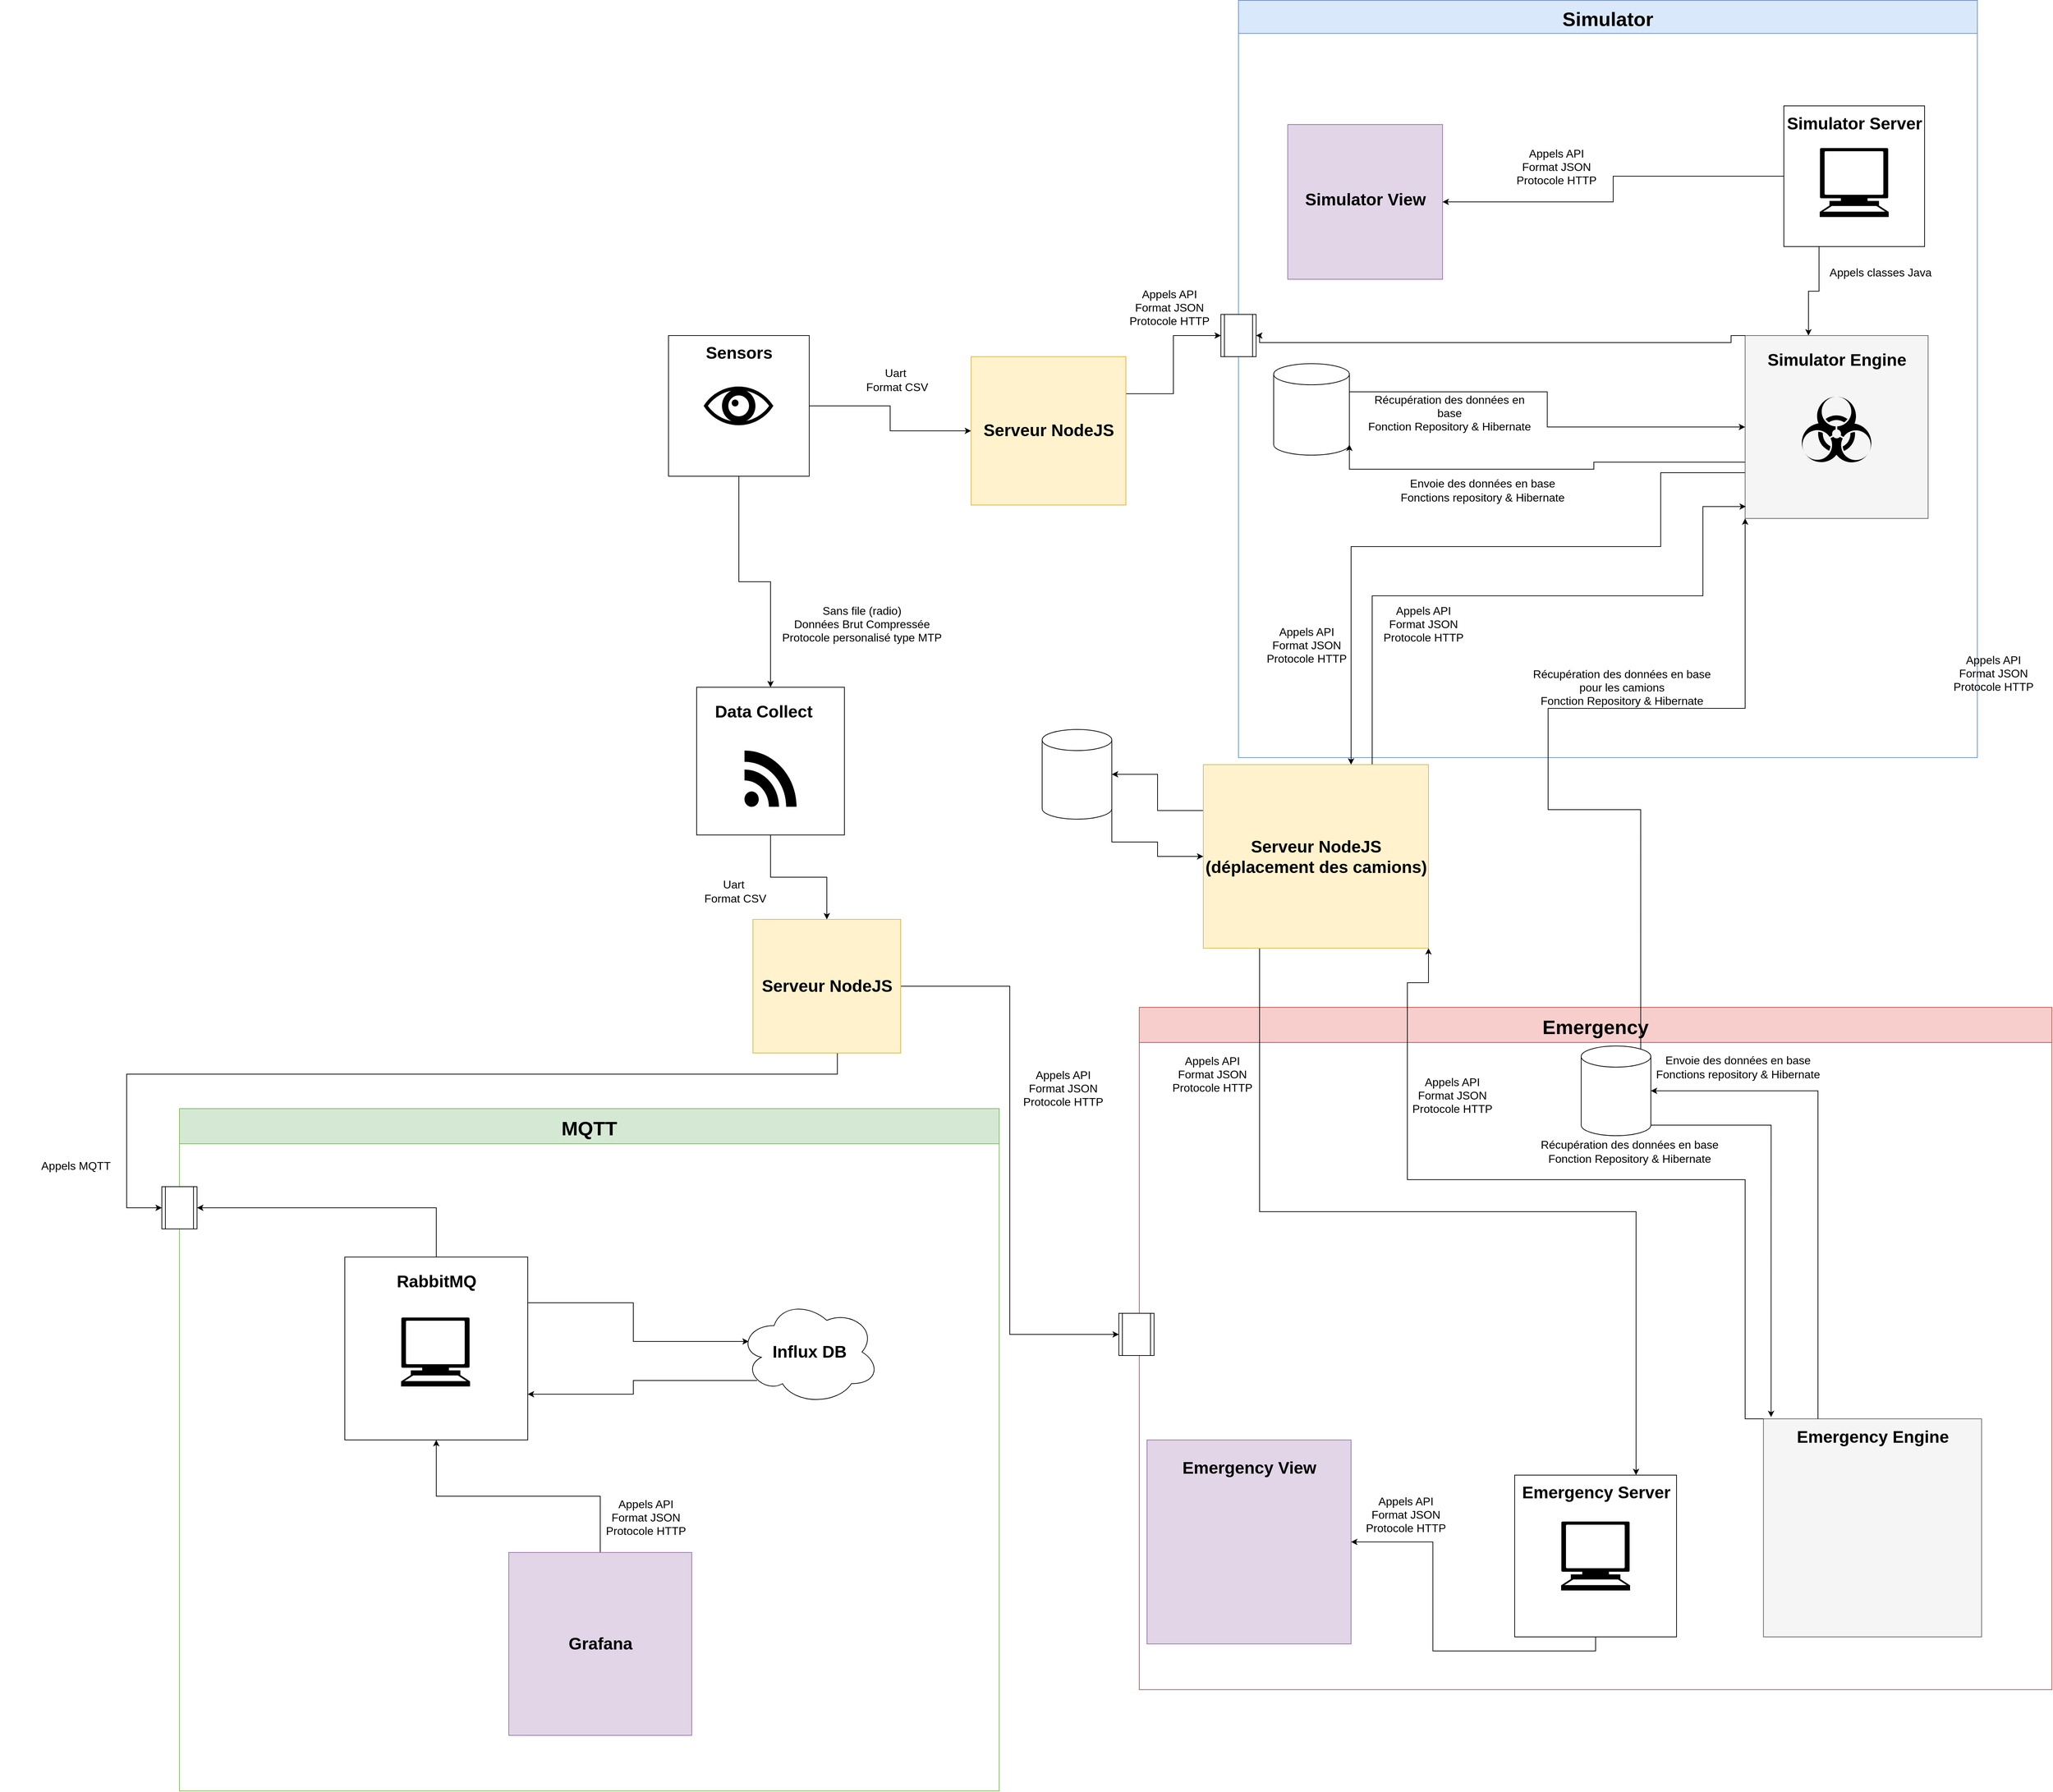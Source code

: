 <mxfile version="14.0.1" type="github">
  <diagram id="p3vPmYisS7ZTwc7BDrno" name="Page-1">
    <mxGraphModel dx="4600" dy="2773" grid="1" gridSize="10" guides="1" tooltips="1" connect="1" arrows="1" fold="1" page="1" pageScale="1" pageWidth="827" pageHeight="1169" math="0" shadow="0" extFonts="Permanent Marker^https://fonts.googleapis.com/css?family=Permanent+Marker">
      <root>
        <mxCell id="0" />
        <mxCell id="1" parent="0" />
        <mxCell id="Op86OD81ZePwcXdHFRyQ-135" value="Emergency" style="swimlane;labelBackgroundColor=none;fillColor=#f8cecc;fontSize=28;strokeColor=#b85450;shadow=0;rounded=0;startSize=50;" parent="1" vertex="1">
          <mxGeometry x="199" y="1165" width="1297" height="970" as="geometry" />
        </mxCell>
        <mxCell id="Op86OD81ZePwcXdHFRyQ-130" value="Appels API&lt;br style=&quot;font-size: 16px;&quot;&gt;Format JSON&lt;br style=&quot;font-size: 16px;&quot;&gt;Protocole HTTP" style="text;html=1;strokeColor=none;fillColor=none;align=center;verticalAlign=middle;whiteSpace=wrap;rounded=0;fontSize=16;" parent="Op86OD81ZePwcXdHFRyQ-135" vertex="1">
          <mxGeometry x="271" y="711" width="216" height="20" as="geometry" />
        </mxCell>
        <mxCell id="Op86OD81ZePwcXdHFRyQ-114" value="Envoie des données en base&lt;br style=&quot;font-size: 16px;&quot;&gt;Fonctions repository &amp;amp; Hibernate" style="text;html=1;strokeColor=none;fillColor=none;align=center;verticalAlign=middle;whiteSpace=wrap;rounded=0;fontSize=16;" parent="Op86OD81ZePwcXdHFRyQ-135" vertex="1">
          <mxGeometry x="731" y="75" width="240" height="20" as="geometry" />
        </mxCell>
        <mxCell id="Op86OD81ZePwcXdHFRyQ-78" value="" style="shape=process;whiteSpace=wrap;html=1;backgroundOutline=1;rotation=0;" parent="Op86OD81ZePwcXdHFRyQ-135" vertex="1">
          <mxGeometry x="-29" y="435" width="50" height="60" as="geometry" />
        </mxCell>
        <mxCell id="Op86OD81ZePwcXdHFRyQ-7" value="" style="shape=cylinder3;whiteSpace=wrap;html=1;boundedLbl=1;backgroundOutline=1;size=15;" parent="Op86OD81ZePwcXdHFRyQ-135" vertex="1">
          <mxGeometry x="628" y="55" width="99" height="127.5" as="geometry" />
        </mxCell>
        <mxCell id="Op86OD81ZePwcXdHFRyQ-113" value="Récupération des données en base&lt;br style=&quot;font-size: 16px;&quot;&gt;Fonction Repository &amp;amp; Hibernate" style="text;html=1;strokeColor=none;fillColor=none;align=center;verticalAlign=middle;whiteSpace=wrap;rounded=0;fontSize=16;" parent="Op86OD81ZePwcXdHFRyQ-135" vertex="1">
          <mxGeometry x="567" y="195" width="260" height="20" as="geometry" />
        </mxCell>
        <mxCell id="8Nmhy1LpH2X3-tH0n8y3-13" value="Appels API&lt;br style=&quot;font-size: 16px&quot;&gt;Format JSON&lt;br&gt;Protocole HTTP" style="text;html=1;strokeColor=none;fillColor=none;align=center;verticalAlign=middle;whiteSpace=wrap;rounded=0;fontSize=16;" parent="Op86OD81ZePwcXdHFRyQ-135" vertex="1">
          <mxGeometry x="362" y="115" width="166" height="20" as="geometry" />
        </mxCell>
        <mxCell id="Op86OD81ZePwcXdHFRyQ-9" value="" style="whiteSpace=wrap;html=1;aspect=fixed;" parent="Op86OD81ZePwcXdHFRyQ-135" vertex="1">
          <mxGeometry x="533.5" y="665" width="230" height="230" as="geometry" />
        </mxCell>
        <mxCell id="Op86OD81ZePwcXdHFRyQ-29" value="" style="shape=mxgraph.signs.tech.computer;html=1;pointerEvents=1;fillColor=#000000;strokeColor=none;verticalLabelPosition=bottom;verticalAlign=top;align=center;" parent="Op86OD81ZePwcXdHFRyQ-135" vertex="1">
          <mxGeometry x="599.5" y="731" width="98" height="98" as="geometry" />
        </mxCell>
        <mxCell id="Op86OD81ZePwcXdHFRyQ-21" value="Emergency Server" style="text;strokeColor=none;fillColor=none;html=1;fontSize=24;fontStyle=1;verticalAlign=middle;align=center;" parent="Op86OD81ZePwcXdHFRyQ-135" vertex="1">
          <mxGeometry x="598.5" y="665" width="100" height="50" as="geometry" />
        </mxCell>
        <mxCell id="ubGJzU_Vq-xTvHRX4WS8-8" value="Appels API&lt;br style=&quot;font-size: 16px&quot;&gt;Format JSON&lt;br&gt;Protocole HTTP" style="text;html=1;strokeColor=none;fillColor=none;align=center;verticalAlign=middle;whiteSpace=wrap;rounded=0;fontSize=16;" vertex="1" parent="Op86OD81ZePwcXdHFRyQ-135">
          <mxGeometry x="21" y="85" width="166" height="20" as="geometry" />
        </mxCell>
        <mxCell id="Op86OD81ZePwcXdHFRyQ-11" value="" style="whiteSpace=wrap;html=1;aspect=fixed;fillColor=#e1d5e7;strokeColor=#9673a6;" parent="Op86OD81ZePwcXdHFRyQ-135" vertex="1">
          <mxGeometry x="11" y="615" width="290" height="290" as="geometry" />
        </mxCell>
        <mxCell id="Op86OD81ZePwcXdHFRyQ-52" value="Emergency View" style="text;strokeColor=none;fillColor=none;html=1;fontSize=24;fontStyle=1;verticalAlign=middle;align=center;" parent="Op86OD81ZePwcXdHFRyQ-135" vertex="1">
          <mxGeometry x="106" y="630" width="100" height="50" as="geometry" />
        </mxCell>
        <mxCell id="Op86OD81ZePwcXdHFRyQ-59" style="edgeStyle=orthogonalEdgeStyle;rounded=0;orthogonalLoop=1;jettySize=auto;html=1;exitX=0.5;exitY=1;exitDx=0;exitDy=0;" parent="Op86OD81ZePwcXdHFRyQ-135" source="Op86OD81ZePwcXdHFRyQ-9" target="Op86OD81ZePwcXdHFRyQ-11" edge="1">
          <mxGeometry relative="1" as="geometry" />
        </mxCell>
        <mxCell id="Op86OD81ZePwcXdHFRyQ-28" value="" style="shape=mxgraph.signs.transportation.ambulance;html=1;pointerEvents=1;fillColor=#000000;strokeColor=none;verticalLabelPosition=bottom;verticalAlign=top;align=center;" parent="Op86OD81ZePwcXdHFRyQ-135" vertex="1">
          <mxGeometry x="993" y="706" width="124" height="89" as="geometry" />
        </mxCell>
        <mxCell id="Op86OD81ZePwcXdHFRyQ-8" value="" style="whiteSpace=wrap;html=1;aspect=fixed;fillColor=#f5f5f5;strokeColor=#666666;fontColor=#333333;" parent="Op86OD81ZePwcXdHFRyQ-135" vertex="1">
          <mxGeometry x="887" y="585" width="310" height="310" as="geometry" />
        </mxCell>
        <mxCell id="Op86OD81ZePwcXdHFRyQ-23" value="Emergency Engine" style="text;strokeColor=none;fillColor=none;html=1;fontSize=24;fontStyle=1;verticalAlign=middle;align=center;" parent="Op86OD81ZePwcXdHFRyQ-135" vertex="1">
          <mxGeometry x="992" y="586" width="100" height="50" as="geometry" />
        </mxCell>
        <mxCell id="Op86OD81ZePwcXdHFRyQ-57" style="edgeStyle=orthogonalEdgeStyle;rounded=0;orthogonalLoop=1;jettySize=auto;html=1;exitX=0.25;exitY=0;exitDx=0;exitDy=0;entryX=1;entryY=0.5;entryDx=0;entryDy=0;entryPerimeter=0;" parent="Op86OD81ZePwcXdHFRyQ-135" source="Op86OD81ZePwcXdHFRyQ-8" target="Op86OD81ZePwcXdHFRyQ-7" edge="1">
          <mxGeometry relative="1" as="geometry" />
        </mxCell>
        <mxCell id="Op86OD81ZePwcXdHFRyQ-72" style="edgeStyle=orthogonalEdgeStyle;rounded=0;orthogonalLoop=1;jettySize=auto;html=1;exitX=1;exitY=1;exitDx=0;exitDy=-15;exitPerimeter=0;entryX=0.035;entryY=-0.008;entryDx=0;entryDy=0;entryPerimeter=0;" parent="Op86OD81ZePwcXdHFRyQ-135" source="Op86OD81ZePwcXdHFRyQ-7" target="Op86OD81ZePwcXdHFRyQ-8" edge="1">
          <mxGeometry relative="1" as="geometry" />
        </mxCell>
        <mxCell id="Op86OD81ZePwcXdHFRyQ-128" value="Simulator" style="swimlane;fontSize=28;startSize=47;labelBackgroundColor=none;strokeColor=#6c8ebf;fillColor=#dae8fc;" parent="1" vertex="1">
          <mxGeometry x="340" y="-266.5" width="1050" height="1076.5" as="geometry" />
        </mxCell>
        <mxCell id="Op86OD81ZePwcXdHFRyQ-110" value="Récupération des données en base&lt;br style=&quot;font-size: 16px;&quot;&gt;Fonction Repository &amp;amp; Hibernate" style="text;html=1;strokeColor=none;fillColor=none;align=center;verticalAlign=middle;whiteSpace=wrap;rounded=0;fontSize=16;" parent="Op86OD81ZePwcXdHFRyQ-128" vertex="1">
          <mxGeometry x="180" y="576.5" width="240" height="20" as="geometry" />
        </mxCell>
        <mxCell id="Op86OD81ZePwcXdHFRyQ-5" value="" style="shape=cylinder3;whiteSpace=wrap;html=1;boundedLbl=1;backgroundOutline=1;size=15;" parent="Op86OD81ZePwcXdHFRyQ-128" vertex="1">
          <mxGeometry x="50" y="516.5" width="107.59" height="130" as="geometry" />
        </mxCell>
        <mxCell id="8Nmhy1LpH2X3-tH0n8y3-2" value="Appels classes Java" style="text;html=1;strokeColor=none;fillColor=none;align=center;verticalAlign=middle;whiteSpace=wrap;rounded=0;fontSize=16;" parent="Op86OD81ZePwcXdHFRyQ-128" vertex="1">
          <mxGeometry x="800" y="376.5" width="225" height="20" as="geometry" />
        </mxCell>
        <mxCell id="Op86OD81ZePwcXdHFRyQ-126" value="Appels API&lt;br style=&quot;font-size: 16px&quot;&gt;Format JSON&lt;br&gt;Protocole HTTP" style="text;html=1;strokeColor=none;fillColor=none;align=center;verticalAlign=middle;whiteSpace=wrap;rounded=0;fontSize=16;" parent="Op86OD81ZePwcXdHFRyQ-128" vertex="1">
          <mxGeometry x="370" y="226.5" width="164" height="20" as="geometry" />
        </mxCell>
        <mxCell id="Op86OD81ZePwcXdHFRyQ-111" value="Envoie des données en base&lt;br style=&quot;font-size: 16px;&quot;&gt;Fonctions repository &amp;amp; Hibernate" style="text;html=1;strokeColor=none;fillColor=none;align=center;verticalAlign=middle;whiteSpace=wrap;rounded=0;fontSize=16;" parent="Op86OD81ZePwcXdHFRyQ-128" vertex="1">
          <mxGeometry x="220" y="686.5" width="254" height="20" as="geometry" />
        </mxCell>
        <mxCell id="8Nmhy1LpH2X3-tH0n8y3-11" value="Appels API&lt;br style=&quot;font-size: 16px&quot;&gt;Format JSON&lt;br&gt;Protocole HTTP" style="text;html=1;strokeColor=none;fillColor=none;align=center;verticalAlign=middle;whiteSpace=wrap;rounded=0;fontSize=16;" parent="Op86OD81ZePwcXdHFRyQ-128" vertex="1">
          <mxGeometry x="14" y="906.5" width="166" height="20" as="geometry" />
        </mxCell>
        <mxCell id="ubGJzU_Vq-xTvHRX4WS8-5" value="Appels API&lt;br style=&quot;font-size: 16px&quot;&gt;Format JSON&lt;br&gt;Protocole HTTP" style="text;html=1;strokeColor=none;fillColor=none;align=center;verticalAlign=middle;whiteSpace=wrap;rounded=0;fontSize=16;" vertex="1" parent="Op86OD81ZePwcXdHFRyQ-128">
          <mxGeometry x="180" y="876.5" width="166" height="20" as="geometry" />
        </mxCell>
        <mxCell id="Op86OD81ZePwcXdHFRyQ-34" style="edgeStyle=orthogonalEdgeStyle;rounded=0;orthogonalLoop=1;jettySize=auto;html=1;exitX=0.5;exitY=1;exitDx=0;exitDy=0;" parent="1" source="Op86OD81ZePwcXdHFRyQ-1" target="Op86OD81ZePwcXdHFRyQ-2" edge="1">
          <mxGeometry relative="1" as="geometry" />
        </mxCell>
        <mxCell id="Op86OD81ZePwcXdHFRyQ-65" style="edgeStyle=orthogonalEdgeStyle;rounded=0;orthogonalLoop=1;jettySize=auto;html=1;exitX=1;exitY=0.5;exitDx=0;exitDy=0;entryX=0;entryY=0.5;entryDx=0;entryDy=0;" parent="1" source="Op86OD81ZePwcXdHFRyQ-1" target="Op86OD81ZePwcXdHFRyQ-95" edge="1">
          <mxGeometry relative="1" as="geometry">
            <mxPoint x="270" y="215" as="targetPoint" />
          </mxGeometry>
        </mxCell>
        <mxCell id="Op86OD81ZePwcXdHFRyQ-1" value="" style="whiteSpace=wrap;html=1;aspect=fixed;" parent="1" vertex="1">
          <mxGeometry x="-470" y="210" width="200" height="200" as="geometry" />
        </mxCell>
        <mxCell id="Op86OD81ZePwcXdHFRyQ-53" style="edgeStyle=orthogonalEdgeStyle;rounded=0;orthogonalLoop=1;jettySize=auto;html=1;exitX=1;exitY=0.5;exitDx=0;exitDy=0;entryX=0;entryY=0.5;entryDx=0;entryDy=0;" parent="1" source="Op86OD81ZePwcXdHFRyQ-91" target="Op86OD81ZePwcXdHFRyQ-78" edge="1">
          <mxGeometry relative="1" as="geometry" />
        </mxCell>
        <mxCell id="Op86OD81ZePwcXdHFRyQ-60" style="edgeStyle=orthogonalEdgeStyle;rounded=0;orthogonalLoop=1;jettySize=auto;html=1;exitX=0.5;exitY=1;exitDx=0;exitDy=0;entryX=0.5;entryY=0;entryDx=0;entryDy=0;" parent="1" source="Op86OD81ZePwcXdHFRyQ-2" target="Op86OD81ZePwcXdHFRyQ-91" edge="1">
          <mxGeometry relative="1" as="geometry">
            <mxPoint x="-350" y="1260" as="targetPoint" />
          </mxGeometry>
        </mxCell>
        <mxCell id="Op86OD81ZePwcXdHFRyQ-2" value="" style="whiteSpace=wrap;html=1;aspect=fixed;" parent="1" vertex="1">
          <mxGeometry x="-430" y="710" width="210" height="210" as="geometry" />
        </mxCell>
        <mxCell id="Op86OD81ZePwcXdHFRyQ-4" value="" style="whiteSpace=wrap;html=1;aspect=fixed;fillColor=#e1d5e7;strokeColor=#9673a6;" parent="1" vertex="1">
          <mxGeometry x="410" y="-90" width="220" height="220" as="geometry" />
        </mxCell>
        <mxCell id="Op86OD81ZePwcXdHFRyQ-81" style="edgeStyle=orthogonalEdgeStyle;rounded=0;orthogonalLoop=1;jettySize=auto;html=1;exitX=0.5;exitY=0;exitDx=0;exitDy=0;entryX=0;entryY=0.5;entryDx=0;entryDy=0;" parent="1" source="Op86OD81ZePwcXdHFRyQ-13" target="Op86OD81ZePwcXdHFRyQ-137" edge="1">
          <mxGeometry relative="1" as="geometry" />
        </mxCell>
        <mxCell id="Op86OD81ZePwcXdHFRyQ-83" style="edgeStyle=orthogonalEdgeStyle;rounded=0;orthogonalLoop=1;jettySize=auto;html=1;exitX=1;exitY=0.25;exitDx=0;exitDy=0;entryX=0.07;entryY=0.4;entryDx=0;entryDy=0;entryPerimeter=0;" parent="1" source="Op86OD81ZePwcXdHFRyQ-13" target="Op86OD81ZePwcXdHFRyQ-14" edge="1">
          <mxGeometry relative="1" as="geometry" />
        </mxCell>
        <mxCell id="Op86OD81ZePwcXdHFRyQ-13" value="" style="whiteSpace=wrap;html=1;aspect=fixed;" parent="1" vertex="1">
          <mxGeometry x="-930" y="1520" width="260" height="260" as="geometry" />
        </mxCell>
        <mxCell id="Op86OD81ZePwcXdHFRyQ-120" style="edgeStyle=orthogonalEdgeStyle;rounded=0;orthogonalLoop=1;jettySize=auto;html=1;exitX=0.13;exitY=0.77;exitDx=0;exitDy=0;exitPerimeter=0;entryX=1;entryY=0.75;entryDx=0;entryDy=0;" parent="1" source="Op86OD81ZePwcXdHFRyQ-14" target="Op86OD81ZePwcXdHFRyQ-13" edge="1">
          <mxGeometry relative="1" as="geometry" />
        </mxCell>
        <mxCell id="Op86OD81ZePwcXdHFRyQ-14" value="" style="ellipse;shape=cloud;whiteSpace=wrap;html=1;" parent="1" vertex="1">
          <mxGeometry x="-370" y="1580" width="200" height="150" as="geometry" />
        </mxCell>
        <mxCell id="Op86OD81ZePwcXdHFRyQ-17" value="Sensors" style="text;strokeColor=none;fillColor=none;html=1;fontSize=24;fontStyle=1;verticalAlign=middle;align=center;" parent="1" vertex="1">
          <mxGeometry x="-420" y="210" width="100" height="50" as="geometry" />
        </mxCell>
        <mxCell id="Op86OD81ZePwcXdHFRyQ-18" value="Data Collect" style="text;strokeColor=none;fillColor=none;html=1;fontSize=24;fontStyle=1;verticalAlign=middle;align=center;" parent="1" vertex="1">
          <mxGeometry x="-385" y="720" width="100" height="50" as="geometry" />
        </mxCell>
        <mxCell id="Op86OD81ZePwcXdHFRyQ-19" value="Simulator View" style="text;strokeColor=none;fillColor=none;html=1;fontSize=24;fontStyle=1;verticalAlign=middle;align=center;" parent="1" vertex="1">
          <mxGeometry x="470" y="-8.5" width="100" height="50" as="geometry" />
        </mxCell>
        <mxCell id="Op86OD81ZePwcXdHFRyQ-30" value="" style="shape=mxgraph.signs.healthcare.eye;html=1;pointerEvents=1;fillColor=#000000;strokeColor=none;verticalLabelPosition=bottom;verticalAlign=top;align=center;" parent="1" vertex="1">
          <mxGeometry x="-420" y="282.5" width="99" height="55" as="geometry" />
        </mxCell>
        <mxCell id="Op86OD81ZePwcXdHFRyQ-33" value="" style="shape=mxgraph.signs.tech.rss;html=1;pointerEvents=1;fillColor=#000000;strokeColor=none;verticalLabelPosition=bottom;verticalAlign=top;align=center;" parent="1" vertex="1">
          <mxGeometry x="-362" y="800" width="74" height="80" as="geometry" />
        </mxCell>
        <mxCell id="8Nmhy1LpH2X3-tH0n8y3-5" style="edgeStyle=orthogonalEdgeStyle;rounded=0;orthogonalLoop=1;jettySize=auto;html=1;exitX=0.855;exitY=0;exitDx=0;exitDy=4.35;exitPerimeter=0;entryX=0;entryY=1;entryDx=0;entryDy=0;" parent="1" source="Op86OD81ZePwcXdHFRyQ-7" target="Op86OD81ZePwcXdHFRyQ-6" edge="1">
          <mxGeometry relative="1" as="geometry">
            <Array as="points">
              <mxPoint x="780" y="884" />
              <mxPoint x="780" y="740" />
              <mxPoint x="1060" y="740" />
            </Array>
          </mxGeometry>
        </mxCell>
        <mxCell id="ubGJzU_Vq-xTvHRX4WS8-3" style="edgeStyle=orthogonalEdgeStyle;rounded=0;orthogonalLoop=1;jettySize=auto;html=1;exitX=0;exitY=0;exitDx=0;exitDy=0;entryX=1;entryY=1;entryDx=0;entryDy=0;" edge="1" parent="1" source="Op86OD81ZePwcXdHFRyQ-8" target="8Nmhy1LpH2X3-tH0n8y3-7">
          <mxGeometry relative="1" as="geometry">
            <Array as="points">
              <mxPoint x="1060" y="1750" />
              <mxPoint x="1060" y="1410" />
              <mxPoint x="580" y="1410" />
              <mxPoint x="580" y="1130" />
              <mxPoint x="610" y="1130" />
            </Array>
          </mxGeometry>
        </mxCell>
        <mxCell id="Op86OD81ZePwcXdHFRyQ-68" style="edgeStyle=orthogonalEdgeStyle;rounded=0;orthogonalLoop=1;jettySize=auto;html=1;exitX=0;exitY=0.5;exitDx=0;exitDy=0;" parent="1" source="Op86OD81ZePwcXdHFRyQ-3" target="Op86OD81ZePwcXdHFRyQ-4" edge="1">
          <mxGeometry relative="1" as="geometry" />
        </mxCell>
        <mxCell id="Op86OD81ZePwcXdHFRyQ-69" style="edgeStyle=orthogonalEdgeStyle;rounded=0;orthogonalLoop=1;jettySize=auto;html=1;exitX=0.25;exitY=1;exitDx=0;exitDy=0;" parent="1" source="Op86OD81ZePwcXdHFRyQ-3" target="Op86OD81ZePwcXdHFRyQ-6" edge="1">
          <mxGeometry relative="1" as="geometry">
            <Array as="points">
              <mxPoint x="1165" y="147" />
              <mxPoint x="1150" y="147" />
            </Array>
          </mxGeometry>
        </mxCell>
        <mxCell id="Op86OD81ZePwcXdHFRyQ-3" value="" style="whiteSpace=wrap;html=1;aspect=fixed;" parent="1" vertex="1">
          <mxGeometry x="1115" y="-116.5" width="200" height="200" as="geometry" />
        </mxCell>
        <mxCell id="Op86OD81ZePwcXdHFRyQ-71" style="edgeStyle=orthogonalEdgeStyle;rounded=0;orthogonalLoop=1;jettySize=auto;html=1;exitX=1;exitY=0;exitDx=0;exitDy=40;exitPerimeter=0;entryX=0;entryY=0.5;entryDx=0;entryDy=0;" parent="1" source="Op86OD81ZePwcXdHFRyQ-5" target="Op86OD81ZePwcXdHFRyQ-6" edge="1">
          <mxGeometry relative="1" as="geometry" />
        </mxCell>
        <mxCell id="Op86OD81ZePwcXdHFRyQ-63" style="edgeStyle=orthogonalEdgeStyle;rounded=0;orthogonalLoop=1;jettySize=auto;html=1;exitX=0;exitY=0.25;exitDx=0;exitDy=0;entryX=1;entryY=1;entryDx=0;entryDy=-15;entryPerimeter=0;" parent="1" source="Op86OD81ZePwcXdHFRyQ-6" target="Op86OD81ZePwcXdHFRyQ-5" edge="1">
          <mxGeometry relative="1" as="geometry">
            <Array as="points">
              <mxPoint x="1060" y="390" />
              <mxPoint x="845" y="390" />
              <mxPoint x="845" y="400" />
              <mxPoint x="498" y="400" />
            </Array>
          </mxGeometry>
        </mxCell>
        <mxCell id="Op86OD81ZePwcXdHFRyQ-64" style="edgeStyle=orthogonalEdgeStyle;rounded=0;orthogonalLoop=1;jettySize=auto;html=1;exitX=0;exitY=0;exitDx=0;exitDy=0;" parent="1" source="Op86OD81ZePwcXdHFRyQ-76" edge="1">
          <mxGeometry relative="1" as="geometry">
            <mxPoint x="340" y="210" as="targetPoint" />
            <Array as="points" />
          </mxGeometry>
        </mxCell>
        <mxCell id="8Nmhy1LpH2X3-tH0n8y3-10" style="edgeStyle=orthogonalEdgeStyle;rounded=0;orthogonalLoop=1;jettySize=auto;html=1;exitX=0;exitY=0.75;exitDx=0;exitDy=0;" parent="1" source="Op86OD81ZePwcXdHFRyQ-6" target="8Nmhy1LpH2X3-tH0n8y3-7" edge="1">
          <mxGeometry relative="1" as="geometry">
            <Array as="points">
              <mxPoint x="940" y="405" />
              <mxPoint x="940" y="510" />
              <mxPoint x="500" y="510" />
            </Array>
          </mxGeometry>
        </mxCell>
        <mxCell id="Op86OD81ZePwcXdHFRyQ-6" value="" style="whiteSpace=wrap;html=1;aspect=fixed;fillColor=#f5f5f5;strokeColor=#666666;fontColor=#333333;" parent="1" vertex="1">
          <mxGeometry x="1060" y="210" width="260" height="260" as="geometry" />
        </mxCell>
        <mxCell id="Op86OD81ZePwcXdHFRyQ-20" value="Simulator Server" style="text;strokeColor=none;fillColor=none;html=1;fontSize=24;fontStyle=1;verticalAlign=middle;align=center;" parent="1" vertex="1">
          <mxGeometry x="1165" y="-116.5" width="100" height="50" as="geometry" />
        </mxCell>
        <mxCell id="Op86OD81ZePwcXdHFRyQ-22" value="Simulator Engine" style="text;strokeColor=none;fillColor=none;html=1;fontSize=24;fontStyle=1;verticalAlign=middle;align=center;" parent="1" vertex="1">
          <mxGeometry x="1140" y="220" width="100" height="50" as="geometry" />
        </mxCell>
        <mxCell id="Op86OD81ZePwcXdHFRyQ-31" value="" style="shape=mxgraph.signs.tech.computer;html=1;pointerEvents=1;fillColor=#000000;strokeColor=none;verticalLabelPosition=bottom;verticalAlign=top;align=center;" parent="1" vertex="1">
          <mxGeometry x="1166" y="-56.5" width="98" height="98" as="geometry" />
        </mxCell>
        <mxCell id="Op86OD81ZePwcXdHFRyQ-32" value="" style="shape=mxgraph.signs.safety.biohazard;html=1;pointerEvents=1;fillColor=#000000;strokeColor=none;verticalLabelPosition=bottom;verticalAlign=top;align=center;" parent="1" vertex="1">
          <mxGeometry x="1137" y="297" width="106" height="97" as="geometry" />
        </mxCell>
        <mxCell id="Op86OD81ZePwcXdHFRyQ-76" value="" style="shape=process;whiteSpace=wrap;html=1;backgroundOutline=1;rotation=0;" parent="1" vertex="1">
          <mxGeometry x="315" y="180" width="50" height="60" as="geometry" />
        </mxCell>
        <mxCell id="Op86OD81ZePwcXdHFRyQ-77" style="edgeStyle=orthogonalEdgeStyle;rounded=0;orthogonalLoop=1;jettySize=auto;html=1;exitX=0;exitY=0;exitDx=0;exitDy=0;entryX=1;entryY=0.5;entryDx=0;entryDy=0;" parent="1" source="Op86OD81ZePwcXdHFRyQ-6" target="Op86OD81ZePwcXdHFRyQ-76" edge="1">
          <mxGeometry relative="1" as="geometry">
            <mxPoint x="340" y="210" as="targetPoint" />
            <mxPoint x="1060" y="210" as="sourcePoint" />
            <Array as="points">
              <mxPoint x="1040" y="210" />
              <mxPoint x="1040" y="220" />
              <mxPoint x="370" y="220" />
              <mxPoint x="370" y="210" />
            </Array>
          </mxGeometry>
        </mxCell>
        <mxCell id="Op86OD81ZePwcXdHFRyQ-84" style="edgeStyle=orthogonalEdgeStyle;rounded=0;orthogonalLoop=1;jettySize=auto;html=1;exitX=0.5;exitY=0;exitDx=0;exitDy=0;entryX=0.5;entryY=1;entryDx=0;entryDy=0;" parent="1" source="Op86OD81ZePwcXdHFRyQ-80" target="Op86OD81ZePwcXdHFRyQ-13" edge="1">
          <mxGeometry relative="1" as="geometry" />
        </mxCell>
        <mxCell id="Op86OD81ZePwcXdHFRyQ-80" value="" style="whiteSpace=wrap;html=1;aspect=fixed;fillColor=#e1d5e7;strokeColor=#9673a6;" parent="1" vertex="1">
          <mxGeometry x="-697" y="1940" width="260" height="260" as="geometry" />
        </mxCell>
        <mxCell id="Op86OD81ZePwcXdHFRyQ-85" value="RabbitMQ" style="text;strokeColor=none;fillColor=none;html=1;fontSize=24;fontStyle=1;verticalAlign=middle;align=center;" parent="1" vertex="1">
          <mxGeometry x="-850.0" y="1530" width="100" height="50" as="geometry" />
        </mxCell>
        <mxCell id="Op86OD81ZePwcXdHFRyQ-86" value="Grafana" style="text;strokeColor=none;fillColor=none;html=1;fontSize=24;fontStyle=1;verticalAlign=middle;align=center;" parent="1" vertex="1">
          <mxGeometry x="-617.0" y="2045" width="100" height="50" as="geometry" />
        </mxCell>
        <mxCell id="Op86OD81ZePwcXdHFRyQ-87" value="Influx DB" style="text;strokeColor=none;fillColor=none;html=1;fontSize=24;fontStyle=1;verticalAlign=middle;align=center;" parent="1" vertex="1">
          <mxGeometry x="-320.0" y="1630" width="100" height="50" as="geometry" />
        </mxCell>
        <mxCell id="Op86OD81ZePwcXdHFRyQ-89" value="" style="shape=mxgraph.signs.tech.computer;html=1;pointerEvents=1;fillColor=#000000;strokeColor=none;verticalLabelPosition=bottom;verticalAlign=top;align=center;" parent="1" vertex="1">
          <mxGeometry x="-850" y="1606" width="98" height="98" as="geometry" />
        </mxCell>
        <mxCell id="Op86OD81ZePwcXdHFRyQ-94" style="edgeStyle=orthogonalEdgeStyle;rounded=0;orthogonalLoop=1;jettySize=auto;html=1;exitX=0.5;exitY=1;exitDx=0;exitDy=0;entryX=1;entryY=0.5;entryDx=0;entryDy=0;" parent="1" source="Op86OD81ZePwcXdHFRyQ-91" target="Op86OD81ZePwcXdHFRyQ-137" edge="1">
          <mxGeometry relative="1" as="geometry">
            <mxPoint x="-1290" y="1540" as="targetPoint" />
            <Array as="points">
              <mxPoint x="-230" y="1260" />
              <mxPoint x="-1240" y="1260" />
              <mxPoint x="-1240" y="1450" />
            </Array>
          </mxGeometry>
        </mxCell>
        <mxCell id="Op86OD81ZePwcXdHFRyQ-91" value="" style="rounded=0;whiteSpace=wrap;html=1;fillColor=#fff2cc;strokeColor=#d6b656;" parent="1" vertex="1">
          <mxGeometry x="-350" y="1040" width="210" height="190" as="geometry" />
        </mxCell>
        <mxCell id="Op86OD81ZePwcXdHFRyQ-93" value="Serveur NodeJS" style="text;strokeColor=none;fillColor=none;html=1;fontSize=24;fontStyle=1;verticalAlign=middle;align=center;" parent="1" vertex="1">
          <mxGeometry x="-295" y="1110" width="100" height="50" as="geometry" />
        </mxCell>
        <mxCell id="Op86OD81ZePwcXdHFRyQ-97" style="edgeStyle=orthogonalEdgeStyle;rounded=0;orthogonalLoop=1;jettySize=auto;html=1;exitX=1;exitY=0.25;exitDx=0;exitDy=0;entryX=0;entryY=0.5;entryDx=0;entryDy=0;" parent="1" source="Op86OD81ZePwcXdHFRyQ-95" target="Op86OD81ZePwcXdHFRyQ-76" edge="1">
          <mxGeometry relative="1" as="geometry" />
        </mxCell>
        <mxCell id="Op86OD81ZePwcXdHFRyQ-95" value="" style="rounded=0;whiteSpace=wrap;html=1;fillColor=#fff2cc;strokeColor=#d6b656;" parent="1" vertex="1">
          <mxGeometry x="-40" y="240" width="220" height="211" as="geometry" />
        </mxCell>
        <mxCell id="Op86OD81ZePwcXdHFRyQ-96" value="Serveur NodeJS" style="text;strokeColor=none;fillColor=none;html=1;fontSize=24;fontStyle=1;verticalAlign=middle;align=center;" parent="1" vertex="1">
          <mxGeometry x="20" y="320" width="100" height="50" as="geometry" />
        </mxCell>
        <mxCell id="Op86OD81ZePwcXdHFRyQ-99" value="Uart&amp;nbsp;&lt;br style=&quot;font-size: 16px&quot;&gt;Format CSV" style="text;html=1;strokeColor=none;fillColor=none;align=center;verticalAlign=middle;whiteSpace=wrap;rounded=0;fontSize=16;" parent="1" vertex="1">
          <mxGeometry x="-450" y="990" width="150" height="20" as="geometry" />
        </mxCell>
        <mxCell id="Op86OD81ZePwcXdHFRyQ-100" value="&lt;font style=&quot;font-size: 16px&quot;&gt;Sans file (radio)&lt;br&gt;Données Brut Compressée&lt;br&gt;Protocole personalisé type MTP&lt;/font&gt;" style="text;html=1;strokeColor=none;fillColor=none;align=center;verticalAlign=middle;whiteSpace=wrap;rounded=0;" parent="1" vertex="1">
          <mxGeometry x="-320" y="610" width="250" height="20" as="geometry" />
        </mxCell>
        <mxCell id="Op86OD81ZePwcXdHFRyQ-108" value="Appels API&lt;br style=&quot;font-size: 16px&quot;&gt;Format JSON&lt;br&gt;Protocole HTTP" style="text;html=1;strokeColor=none;fillColor=none;align=center;verticalAlign=middle;whiteSpace=wrap;rounded=0;fontSize=16;" parent="1" vertex="1">
          <mxGeometry x="160" y="160" width="164" height="20" as="geometry" />
        </mxCell>
        <mxCell id="Op86OD81ZePwcXdHFRyQ-123" value="Uart&amp;nbsp;&lt;br style=&quot;font-size: 16px&quot;&gt;Format CSV" style="text;html=1;strokeColor=none;fillColor=none;align=center;verticalAlign=middle;whiteSpace=wrap;rounded=0;fontSize=16;" parent="1" vertex="1">
          <mxGeometry x="-220" y="262.5" width="150" height="20" as="geometry" />
        </mxCell>
        <mxCell id="Op86OD81ZePwcXdHFRyQ-129" value="Appels API&lt;br style=&quot;font-size: 16px&quot;&gt;Format JSON&lt;br&gt;Protocole HTTP" style="text;html=1;strokeColor=none;fillColor=none;align=center;verticalAlign=middle;whiteSpace=wrap;rounded=0;fontSize=16;" parent="1" vertex="1">
          <mxGeometry x="1330" y="680" width="166" height="20" as="geometry" />
        </mxCell>
        <mxCell id="Op86OD81ZePwcXdHFRyQ-131" value="Appels API&lt;br style=&quot;font-size: 16px&quot;&gt;Format JSON&lt;br&gt;Protocole HTTP" style="text;html=1;strokeColor=none;fillColor=none;align=center;verticalAlign=middle;whiteSpace=wrap;rounded=0;fontSize=16;" parent="1" vertex="1">
          <mxGeometry x="-17" y="1270" width="216" height="20" as="geometry" />
        </mxCell>
        <mxCell id="Op86OD81ZePwcXdHFRyQ-136" value="MQTT" style="swimlane;labelBackgroundColor=none;fillColor=#d5e8d4;fontSize=28;strokeColor=#82b366;shadow=0;rounded=0;startSize=50;" parent="1" vertex="1">
          <mxGeometry x="-1165" y="1309" width="1165" height="970" as="geometry" />
        </mxCell>
        <mxCell id="Op86OD81ZePwcXdHFRyQ-138" value="Appels API&lt;br style=&quot;font-size: 16px&quot;&gt;Format JSON&lt;br&gt;Protocole HTTP" style="text;html=1;strokeColor=none;fillColor=none;align=center;verticalAlign=middle;whiteSpace=wrap;rounded=0;fontSize=16;" parent="Op86OD81ZePwcXdHFRyQ-136" vertex="1">
          <mxGeometry x="555" y="571" width="216" height="20" as="geometry" />
        </mxCell>
        <mxCell id="Op86OD81ZePwcXdHFRyQ-137" value="" style="shape=process;whiteSpace=wrap;html=1;backgroundOutline=1;rotation=-180;" parent="1" vertex="1">
          <mxGeometry x="-1190" y="1420" width="50" height="60" as="geometry" />
        </mxCell>
        <mxCell id="Op86OD81ZePwcXdHFRyQ-134" value="Appels MQTT" style="text;html=1;strokeColor=none;fillColor=none;align=center;verticalAlign=middle;whiteSpace=wrap;rounded=0;fontSize=16;" parent="1" vertex="1">
          <mxGeometry x="-1420" y="1380" width="216" height="20" as="geometry" />
        </mxCell>
        <mxCell id="8Nmhy1LpH2X3-tH0n8y3-6" value="Récupération des données en base pour les camions&lt;br style=&quot;font-size: 16px&quot;&gt;Fonction Repository &amp;amp; Hibernate" style="text;html=1;strokeColor=none;fillColor=none;align=center;verticalAlign=middle;whiteSpace=wrap;rounded=0;fontSize=16;" parent="1" vertex="1">
          <mxGeometry x="755" y="700" width="260" height="20" as="geometry" />
        </mxCell>
        <mxCell id="ubGJzU_Vq-xTvHRX4WS8-2" style="edgeStyle=orthogonalEdgeStyle;rounded=0;orthogonalLoop=1;jettySize=auto;html=1;exitX=0;exitY=0.25;exitDx=0;exitDy=0;entryX=1;entryY=0.5;entryDx=0;entryDy=0;entryPerimeter=0;" edge="1" parent="1" source="8Nmhy1LpH2X3-tH0n8y3-7" target="ubGJzU_Vq-xTvHRX4WS8-1">
          <mxGeometry relative="1" as="geometry" />
        </mxCell>
        <mxCell id="ubGJzU_Vq-xTvHRX4WS8-4" style="edgeStyle=orthogonalEdgeStyle;rounded=0;orthogonalLoop=1;jettySize=auto;html=1;exitX=0.75;exitY=0;exitDx=0;exitDy=0;entryX=0.004;entryY=0.935;entryDx=0;entryDy=0;entryPerimeter=0;" edge="1" parent="1" source="8Nmhy1LpH2X3-tH0n8y3-7" target="Op86OD81ZePwcXdHFRyQ-6">
          <mxGeometry relative="1" as="geometry">
            <Array as="points">
              <mxPoint x="530" y="580" />
              <mxPoint x="1000" y="580" />
              <mxPoint x="1000" y="453" />
            </Array>
          </mxGeometry>
        </mxCell>
        <mxCell id="ubGJzU_Vq-xTvHRX4WS8-9" style="edgeStyle=orthogonalEdgeStyle;rounded=0;orthogonalLoop=1;jettySize=auto;html=1;exitX=0.25;exitY=1;exitDx=0;exitDy=0;entryX=0.75;entryY=0;entryDx=0;entryDy=0;" edge="1" parent="1" source="8Nmhy1LpH2X3-tH0n8y3-7" target="Op86OD81ZePwcXdHFRyQ-9">
          <mxGeometry relative="1" as="geometry" />
        </mxCell>
        <mxCell id="8Nmhy1LpH2X3-tH0n8y3-7" value="" style="rounded=0;whiteSpace=wrap;html=1;fillColor=#fff2cc;strokeColor=#d6b656;" parent="1" vertex="1">
          <mxGeometry x="290" y="820" width="320" height="261" as="geometry" />
        </mxCell>
        <mxCell id="8Nmhy1LpH2X3-tH0n8y3-8" value="Serveur NodeJS &lt;br&gt;(déplacement des camions)" style="text;strokeColor=none;fillColor=none;html=1;fontSize=24;fontStyle=1;verticalAlign=middle;align=center;" parent="1" vertex="1">
          <mxGeometry x="400" y="925.5" width="100" height="50" as="geometry" />
        </mxCell>
        <mxCell id="ubGJzU_Vq-xTvHRX4WS8-10" style="edgeStyle=orthogonalEdgeStyle;rounded=0;orthogonalLoop=1;jettySize=auto;html=1;exitX=1;exitY=1;exitDx=0;exitDy=-15;exitPerimeter=0;entryX=0;entryY=0.5;entryDx=0;entryDy=0;" edge="1" parent="1" source="ubGJzU_Vq-xTvHRX4WS8-1" target="8Nmhy1LpH2X3-tH0n8y3-7">
          <mxGeometry relative="1" as="geometry">
            <Array as="points">
              <mxPoint x="160" y="930" />
              <mxPoint x="225" y="930" />
              <mxPoint x="225" y="951" />
            </Array>
          </mxGeometry>
        </mxCell>
        <mxCell id="ubGJzU_Vq-xTvHRX4WS8-1" value="" style="shape=cylinder3;whiteSpace=wrap;html=1;boundedLbl=1;backgroundOutline=1;size=15;" vertex="1" parent="1">
          <mxGeometry x="61" y="770" width="99" height="127.5" as="geometry" />
        </mxCell>
      </root>
    </mxGraphModel>
  </diagram>
</mxfile>
